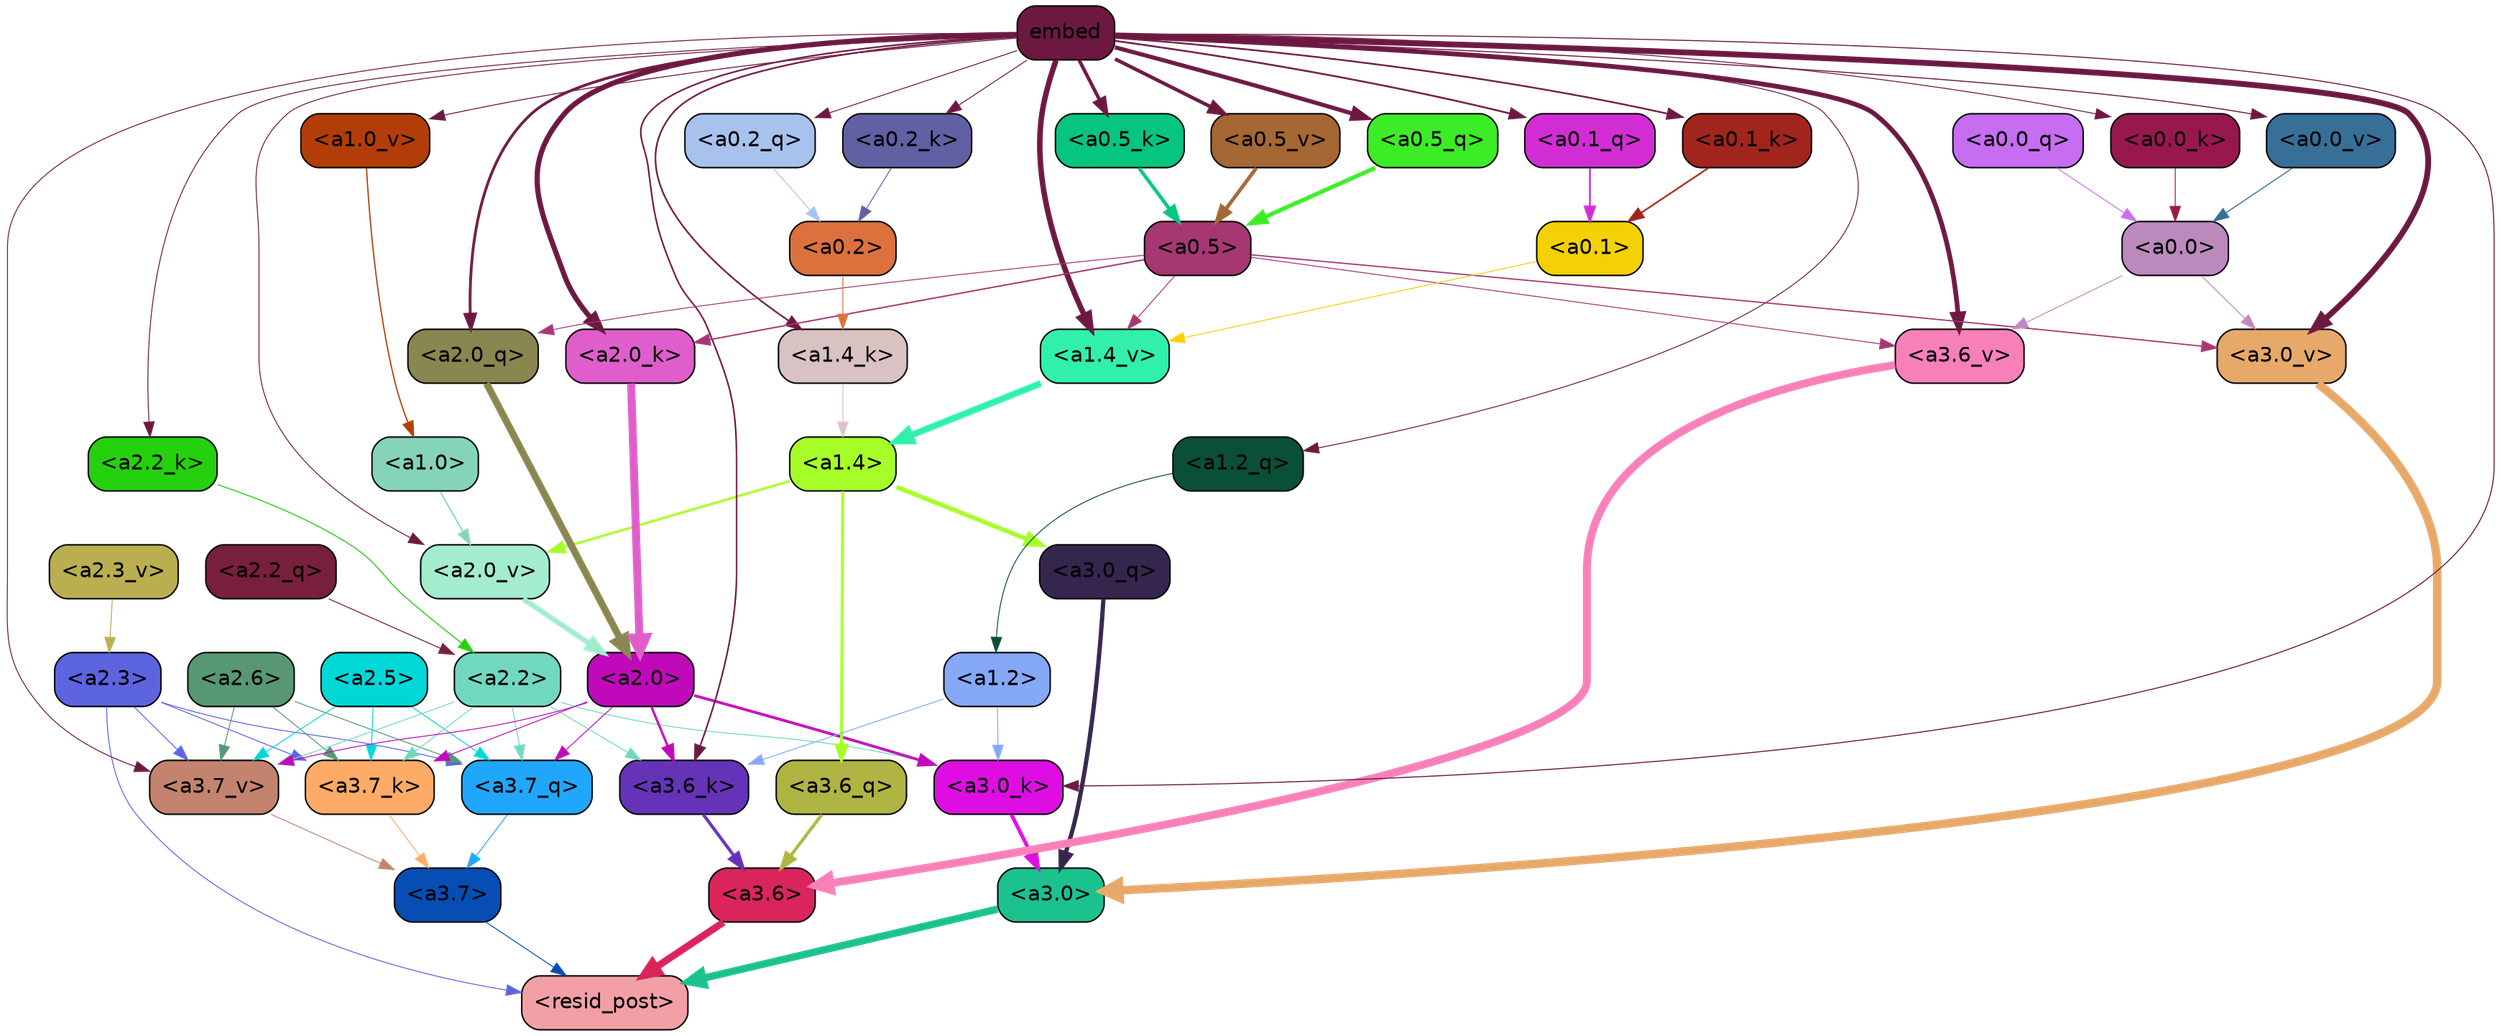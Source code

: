 strict digraph "" {
	graph [bgcolor=transparent,
		layout=dot,
		overlap=false,
		splines=true
	];
	"<a3.7>"	[color=black,
		fillcolor="#064eb4",
		fontname=Helvetica,
		shape=box,
		style="filled, rounded"];
	"<resid_post>"	[color=black,
		fillcolor="#f2a0a6",
		fontname=Helvetica,
		shape=box,
		style="filled, rounded"];
	"<a3.7>" -> "<resid_post>"	[color="#064eb4",
		penwidth=0.6];
	"<a3.6>"	[color=black,
		fillcolor="#d9255b",
		fontname=Helvetica,
		shape=box,
		style="filled, rounded"];
	"<a3.6>" -> "<resid_post>"	[color="#d9255b",
		penwidth=4.751592040061951];
	"<a3.0>"	[color=black,
		fillcolor="#1bc28e",
		fontname=Helvetica,
		shape=box,
		style="filled, rounded"];
	"<a3.0>" -> "<resid_post>"	[color="#1bc28e",
		penwidth=4.904066681861877];
	"<a2.3>"	[color=black,
		fillcolor="#5d64df",
		fontname=Helvetica,
		shape=box,
		style="filled, rounded"];
	"<a2.3>" -> "<resid_post>"	[color="#5d64df",
		penwidth=0.6];
	"<a3.7_q>"	[color=black,
		fillcolor="#20a7fd",
		fontname=Helvetica,
		shape=box,
		style="filled, rounded"];
	"<a2.3>" -> "<a3.7_q>"	[color="#5d64df",
		penwidth=0.6];
	"<a3.7_k>"	[color=black,
		fillcolor="#feab68",
		fontname=Helvetica,
		shape=box,
		style="filled, rounded"];
	"<a2.3>" -> "<a3.7_k>"	[color="#5d64df",
		penwidth=0.6];
	"<a3.7_v>"	[color=black,
		fillcolor="#c3836e",
		fontname=Helvetica,
		shape=box,
		style="filled, rounded"];
	"<a2.3>" -> "<a3.7_v>"	[color="#5d64df",
		penwidth=0.6];
	"<a3.7_q>" -> "<a3.7>"	[color="#20a7fd",
		penwidth=0.6];
	"<a3.6_q>"	[color=black,
		fillcolor="#afb442",
		fontname=Helvetica,
		shape=box,
		style="filled, rounded"];
	"<a3.6_q>" -> "<a3.6>"	[color="#afb442",
		penwidth=2.160832464694977];
	"<a3.0_q>"	[color=black,
		fillcolor="#35264e",
		fontname=Helvetica,
		shape=box,
		style="filled, rounded"];
	"<a3.0_q>" -> "<a3.0>"	[color="#35264e",
		penwidth=2.870753765106201];
	"<a3.7_k>" -> "<a3.7>"	[color="#feab68",
		penwidth=0.6];
	"<a3.6_k>"	[color=black,
		fillcolor="#6533b8",
		fontname=Helvetica,
		shape=box,
		style="filled, rounded"];
	"<a3.6_k>" -> "<a3.6>"	[color="#6533b8",
		penwidth=2.13908451795578];
	"<a3.0_k>"	[color=black,
		fillcolor="#de0ee3",
		fontname=Helvetica,
		shape=box,
		style="filled, rounded"];
	"<a3.0_k>" -> "<a3.0>"	[color="#de0ee3",
		penwidth=2.520303964614868];
	"<a3.7_v>" -> "<a3.7>"	[color="#c3836e",
		penwidth=0.6];
	"<a3.6_v>"	[color=black,
		fillcolor="#f780b8",
		fontname=Helvetica,
		shape=box,
		style="filled, rounded"];
	"<a3.6_v>" -> "<a3.6>"	[color="#f780b8",
		penwidth=5.297133803367615];
	"<a3.0_v>"	[color=black,
		fillcolor="#e6a96a",
		fontname=Helvetica,
		shape=box,
		style="filled, rounded"];
	"<a3.0_v>" -> "<a3.0>"	[color="#e6a96a",
		penwidth=5.680712580680847];
	"<a2.6>"	[color=black,
		fillcolor="#579873",
		fontname=Helvetica,
		shape=box,
		style="filled, rounded"];
	"<a2.6>" -> "<a3.7_q>"	[color="#579873",
		penwidth=0.6];
	"<a2.6>" -> "<a3.7_k>"	[color="#579873",
		penwidth=0.6];
	"<a2.6>" -> "<a3.7_v>"	[color="#579873",
		penwidth=0.6];
	"<a2.5>"	[color=black,
		fillcolor="#02d7d8",
		fontname=Helvetica,
		shape=box,
		style="filled, rounded"];
	"<a2.5>" -> "<a3.7_q>"	[color="#02d7d8",
		penwidth=0.6];
	"<a2.5>" -> "<a3.7_k>"	[color="#02d7d8",
		penwidth=0.6];
	"<a2.5>" -> "<a3.7_v>"	[color="#02d7d8",
		penwidth=0.6];
	"<a2.2>"	[color=black,
		fillcolor="#71d8bf",
		fontname=Helvetica,
		shape=box,
		style="filled, rounded"];
	"<a2.2>" -> "<a3.7_q>"	[color="#71d8bf",
		penwidth=0.6];
	"<a2.2>" -> "<a3.7_k>"	[color="#71d8bf",
		penwidth=0.6];
	"<a2.2>" -> "<a3.6_k>"	[color="#71d8bf",
		penwidth=0.6];
	"<a2.2>" -> "<a3.0_k>"	[color="#71d8bf",
		penwidth=0.6];
	"<a2.2>" -> "<a3.7_v>"	[color="#71d8bf",
		penwidth=0.6];
	"<a2.0>"	[color=black,
		fillcolor="#c00aba",
		fontname=Helvetica,
		shape=box,
		style="filled, rounded"];
	"<a2.0>" -> "<a3.7_q>"	[color="#c00aba",
		penwidth=0.6];
	"<a2.0>" -> "<a3.7_k>"	[color="#c00aba",
		penwidth=0.6];
	"<a2.0>" -> "<a3.6_k>"	[color="#c00aba",
		penwidth=1.5897698998451233];
	"<a2.0>" -> "<a3.0_k>"	[color="#c00aba",
		penwidth=1.8405593037605286];
	"<a2.0>" -> "<a3.7_v>"	[color="#c00aba",
		penwidth=0.6];
	"<a1.4>"	[color=black,
		fillcolor="#a6fd28",
		fontname=Helvetica,
		shape=box,
		style="filled, rounded"];
	"<a1.4>" -> "<a3.6_q>"	[color="#a6fd28",
		penwidth=2.038943290710449];
	"<a1.4>" -> "<a3.0_q>"	[color="#a6fd28",
		penwidth=2.9756359085440636];
	"<a2.0_v>"	[color=black,
		fillcolor="#a4ecce",
		fontname=Helvetica,
		shape=box,
		style="filled, rounded"];
	"<a1.4>" -> "<a2.0_v>"	[color="#a6fd28",
		penwidth=1.6503054380882531];
	"<a1.2>"	[color=black,
		fillcolor="#85a8f7",
		fontname=Helvetica,
		shape=box,
		style="filled, rounded"];
	"<a1.2>" -> "<a3.6_k>"	[color="#85a8f7",
		penwidth=0.6];
	"<a1.2>" -> "<a3.0_k>"	[color="#85a8f7",
		penwidth=0.6];
	embed	[color=black,
		fillcolor="#6c1841",
		fontname=Helvetica,
		shape=box,
		style="filled, rounded"];
	embed -> "<a3.6_k>"	[color="#6c1841",
		penwidth=1.046662151813507];
	embed -> "<a3.0_k>"	[color="#6c1841",
		penwidth=0.6800519227981567];
	embed -> "<a3.7_v>"	[color="#6c1841",
		penwidth=0.6];
	embed -> "<a3.6_v>"	[color="#6c1841",
		penwidth=3.1840110421180725];
	embed -> "<a3.0_v>"	[color="#6c1841",
		penwidth=3.9005755856633186];
	"<a2.0_q>"	[color=black,
		fillcolor="#89864f",
		fontname=Helvetica,
		shape=box,
		style="filled, rounded"];
	embed -> "<a2.0_q>"	[color="#6c1841",
		penwidth=1.85904461145401];
	"<a2.2_k>"	[color=black,
		fillcolor="#25d10e",
		fontname=Helvetica,
		shape=box,
		style="filled, rounded"];
	embed -> "<a2.2_k>"	[color="#6c1841",
		penwidth=0.6];
	"<a2.0_k>"	[color=black,
		fillcolor="#df5ecc",
		fontname=Helvetica,
		shape=box,
		style="filled, rounded"];
	embed -> "<a2.0_k>"	[color="#6c1841",
		penwidth=3.5012558698654175];
	embed -> "<a2.0_v>"	[color="#6c1841",
		penwidth=0.6];
	"<a1.2_q>"	[color=black,
		fillcolor="#0a5036",
		fontname=Helvetica,
		shape=box,
		style="filled, rounded"];
	embed -> "<a1.2_q>"	[color="#6c1841",
		penwidth=0.6];
	"<a1.4_k>"	[color=black,
		fillcolor="#d9c2c2",
		fontname=Helvetica,
		shape=box,
		style="filled, rounded"];
	embed -> "<a1.4_k>"	[color="#6c1841",
		penwidth=1.109577551484108];
	"<a1.4_v>"	[color=black,
		fillcolor="#30f0aa",
		fontname=Helvetica,
		shape=box,
		style="filled, rounded"];
	embed -> "<a1.4_v>"	[color="#6c1841",
		penwidth=3.6756038665771484];
	"<a1.0_v>"	[color=black,
		fillcolor="#b33d08",
		fontname=Helvetica,
		shape=box,
		style="filled, rounded"];
	embed -> "<a1.0_v>"	[color="#6c1841",
		penwidth=0.6254805326461792];
	"<a0.5_q>"	[color=black,
		fillcolor="#3cec26",
		fontname=Helvetica,
		shape=box,
		style="filled, rounded"];
	embed -> "<a0.5_q>"	[color="#6c1841",
		penwidth=2.7835010029375553];
	"<a0.2_q>"	[color=black,
		fillcolor="#a7c2ec",
		fontname=Helvetica,
		shape=box,
		style="filled, rounded"];
	embed -> "<a0.2_q>"	[color="#6c1841",
		penwidth=0.6];
	"<a0.1_q>"	[color=black,
		fillcolor="#d22dd5",
		fontname=Helvetica,
		shape=box,
		style="filled, rounded"];
	embed -> "<a0.1_q>"	[color="#6c1841",
		penwidth=1.1970247030258179];
	"<a0.5_k>"	[color=black,
		fillcolor="#06c57e",
		fontname=Helvetica,
		shape=box,
		style="filled, rounded"];
	embed -> "<a0.5_k>"	[color="#6c1841",
		penwidth=2.3484474644064903];
	"<a0.2_k>"	[color=black,
		fillcolor="#6160a3",
		fontname=Helvetica,
		shape=box,
		style="filled, rounded"];
	embed -> "<a0.2_k>"	[color="#6c1841",
		penwidth=0.6];
	"<a0.1_k>"	[color=black,
		fillcolor="#a1251c",
		fontname=Helvetica,
		shape=box,
		style="filled, rounded"];
	embed -> "<a0.1_k>"	[color="#6c1841",
		penwidth=1.1292625404894352];
	"<a0.0_k>"	[color=black,
		fillcolor="#98184e",
		fontname=Helvetica,
		shape=box,
		style="filled, rounded"];
	embed -> "<a0.0_k>"	[color="#6c1841",
		penwidth=0.6];
	"<a0.5_v>"	[color=black,
		fillcolor="#a56734",
		fontname=Helvetica,
		shape=box,
		style="filled, rounded"];
	embed -> "<a0.5_v>"	[color="#6c1841",
		penwidth=2.386359453201294];
	"<a0.0_v>"	[color=black,
		fillcolor="#376f97",
		fontname=Helvetica,
		shape=box,
		style="filled, rounded"];
	embed -> "<a0.0_v>"	[color="#6c1841",
		penwidth=0.6885302886366844];
	"<a0.5>"	[color=black,
		fillcolor="#a63772",
		fontname=Helvetica,
		shape=box,
		style="filled, rounded"];
	"<a0.5>" -> "<a3.6_v>"	[color="#a63772",
		penwidth=0.6];
	"<a0.5>" -> "<a3.0_v>"	[color="#a63772",
		penwidth=0.8493617177009583];
	"<a0.5>" -> "<a2.0_q>"	[color="#a63772",
		penwidth=0.6];
	"<a0.5>" -> "<a2.0_k>"	[color="#a63772",
		penwidth=0.9490888118743896];
	"<a0.5>" -> "<a1.4_v>"	[color="#a63772",
		penwidth=0.6066105961799622];
	"<a0.0>"	[color=black,
		fillcolor="#bc89bc",
		fontname=Helvetica,
		shape=box,
		style="filled, rounded"];
	"<a0.0>" -> "<a3.6_v>"	[color="#bc89bc",
		penwidth=0.6];
	"<a0.0>" -> "<a3.0_v>"	[color="#bc89bc",
		penwidth=0.6];
	"<a2.2_q>"	[color=black,
		fillcolor="#781f3b",
		fontname=Helvetica,
		shape=box,
		style="filled, rounded"];
	"<a2.2_q>" -> "<a2.2>"	[color="#781f3b",
		penwidth=0.6160273104906082];
	"<a2.0_q>" -> "<a2.0>"	[color="#89864f",
		penwidth=4.690633252263069];
	"<a2.2_k>" -> "<a2.2>"	[color="#25d10e",
		penwidth=0.6862771511077881];
	"<a2.0_k>" -> "<a2.0>"	[color="#df5ecc",
		penwidth=5.3401959836483];
	"<a2.3_v>"	[color=black,
		fillcolor="#b9af50",
		fontname=Helvetica,
		shape=box,
		style="filled, rounded"];
	"<a2.3_v>" -> "<a2.3>"	[color="#b9af50",
		penwidth=0.6];
	"<a2.0_v>" -> "<a2.0>"	[color="#a4ecce",
		penwidth=3.5938978791236877];
	"<a1.0>"	[color=black,
		fillcolor="#86d3bb",
		fontname=Helvetica,
		shape=box,
		style="filled, rounded"];
	"<a1.0>" -> "<a2.0_v>"	[color="#86d3bb",
		penwidth=0.8279995210468769];
	"<a1.2_q>" -> "<a1.2>"	[color="#0a5036",
		penwidth=0.6];
	"<a1.4_k>" -> "<a1.4>"	[color="#d9c2c2",
		penwidth=0.6];
	"<a1.4_v>" -> "<a1.4>"	[color="#30f0aa",
		penwidth=4.380064785480499];
	"<a1.0_v>" -> "<a1.0>"	[color="#b33d08",
		penwidth=0.8271287679672241];
	"<a0.2>"	[color=black,
		fillcolor="#dc713d",
		fontname=Helvetica,
		shape=box,
		style="filled, rounded"];
	"<a0.2>" -> "<a1.4_k>"	[color="#dc713d",
		penwidth=0.6];
	"<a0.1>"	[color=black,
		fillcolor="#f3d105",
		fontname=Helvetica,
		shape=box,
		style="filled, rounded"];
	"<a0.1>" -> "<a1.4_v>"	[color="#f3d105",
		penwidth=0.6];
	"<a0.5_q>" -> "<a0.5>"	[color="#3cec26",
		penwidth=2.783491373062134];
	"<a0.2_q>" -> "<a0.2>"	[color="#a7c2ec",
		penwidth=0.6];
	"<a0.1_q>" -> "<a0.1>"	[color="#d22dd5",
		penwidth=1.1970256567001343];
	"<a0.0_q>"	[color=black,
		fillcolor="#c66df2",
		fontname=Helvetica,
		shape=box,
		style="filled, rounded"];
	"<a0.0_q>" -> "<a0.0>"	[color="#c66df2",
		penwidth=0.6];
	"<a0.5_k>" -> "<a0.5>"	[color="#06c57e",
		penwidth=2.3484413623809814];
	"<a0.2_k>" -> "<a0.2>"	[color="#6160a3",
		penwidth=0.6];
	"<a0.1_k>" -> "<a0.1>"	[color="#a1251c",
		penwidth=1.1292529106140137];
	"<a0.0_k>" -> "<a0.0>"	[color="#98184e",
		penwidth=0.6];
	"<a0.5_v>" -> "<a0.5>"	[color="#a56734",
		penwidth=2.4365723617374897];
	"<a0.0_v>" -> "<a0.0>"	[color="#376f97",
		penwidth=0.6885303854942322];
}
